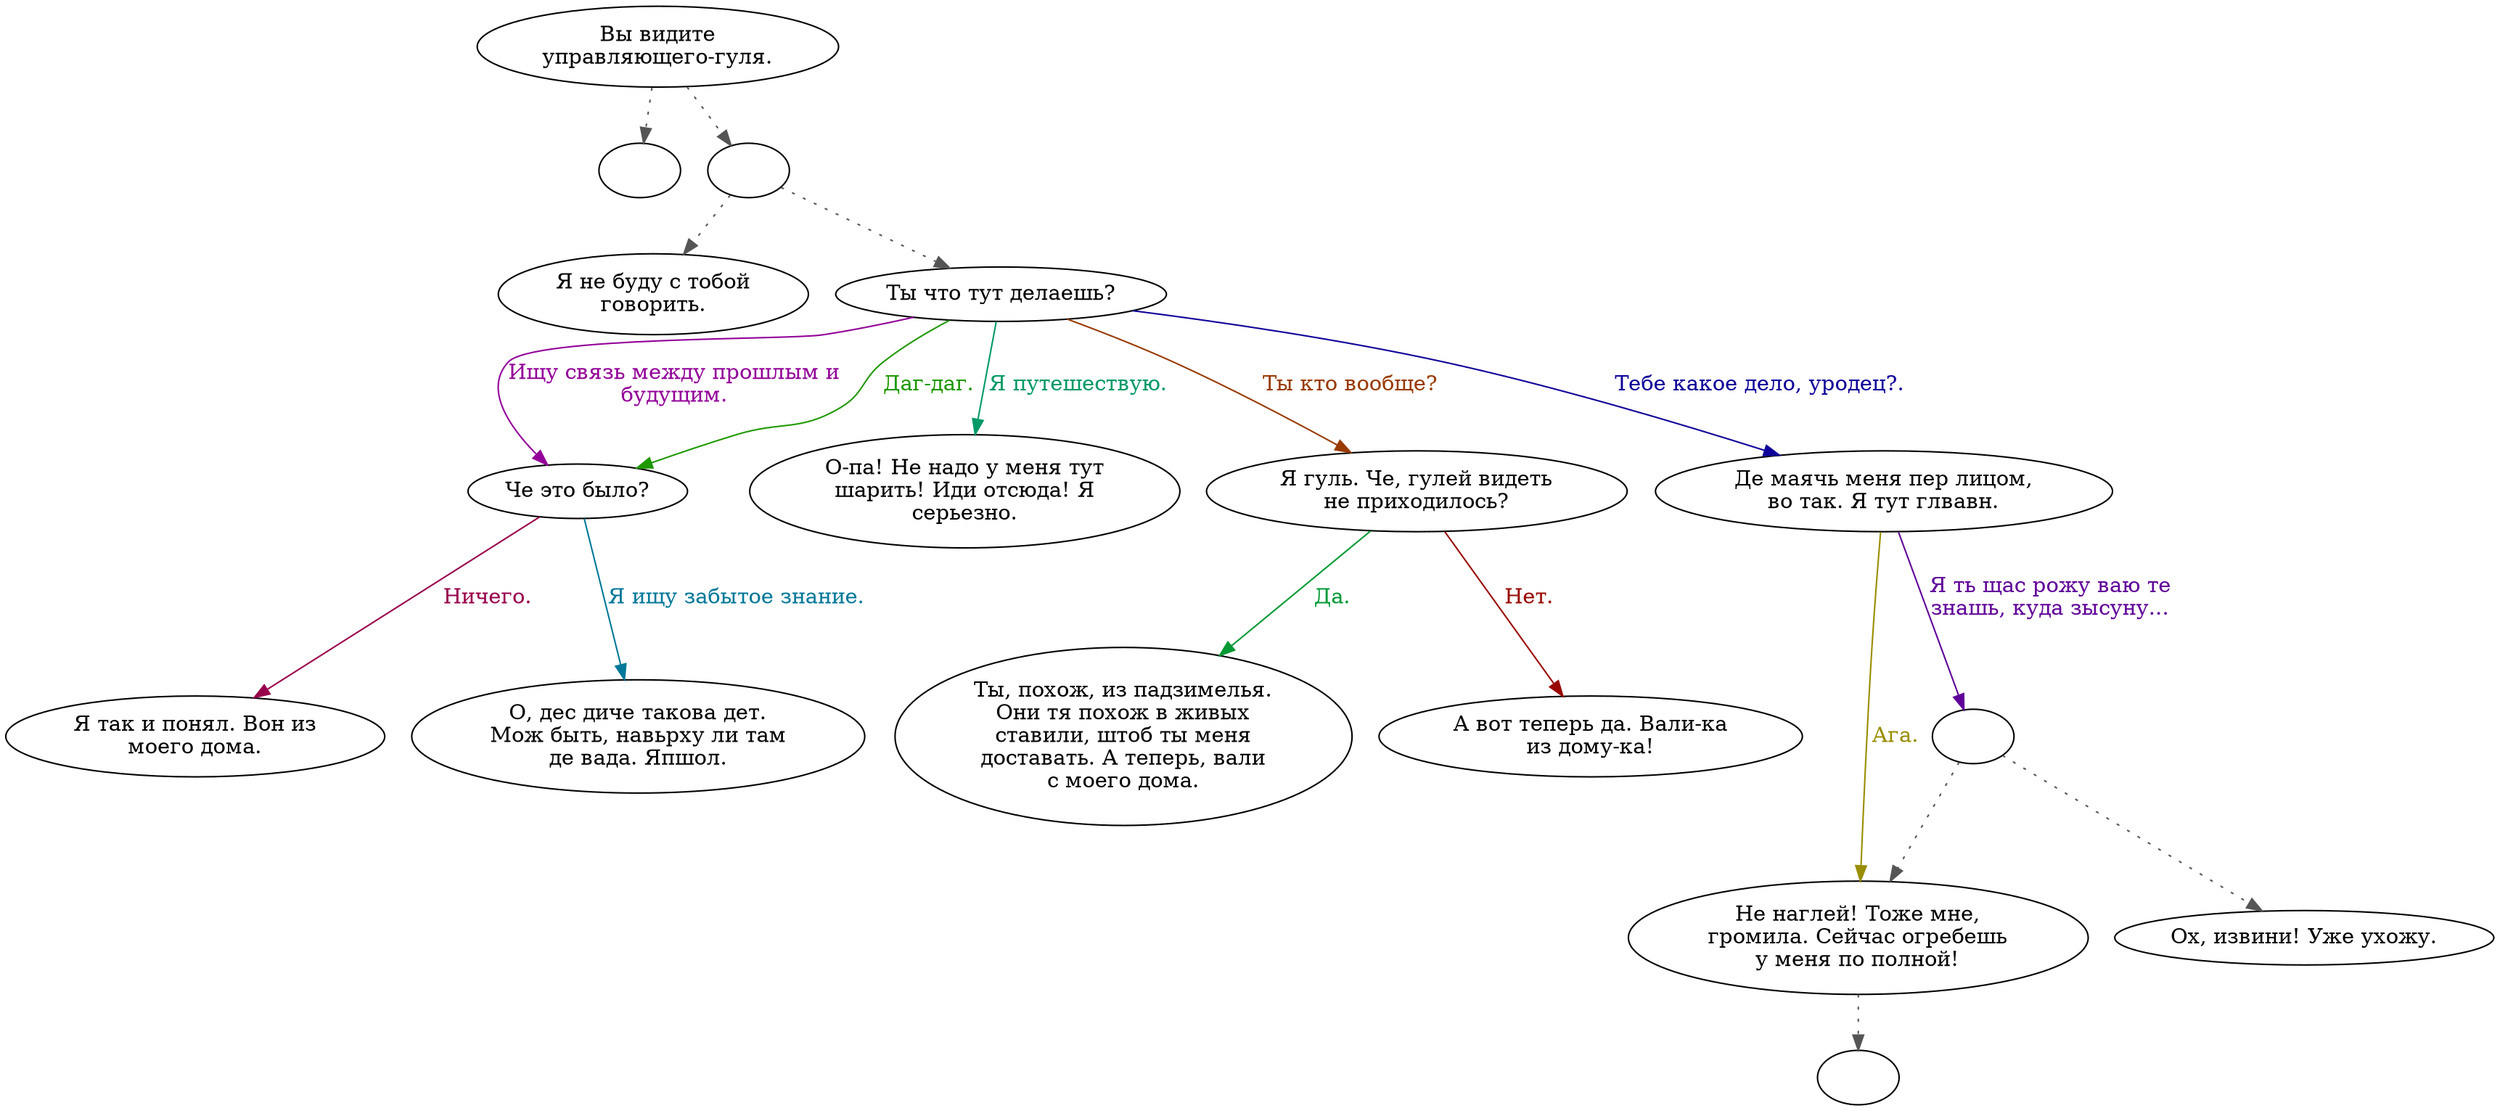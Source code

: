 digraph manager {
  "start" [style=filled       fillcolor="#FFFFFF"       color="#000000"]
  "start" -> "timeforwhat" [style=dotted color="#555555"]
  "start" -> "do_dialogue" [style=dotted color="#555555"]
  "start" [label="Вы видите\nуправляющего-гуля."]
  "timeforwhat" [style=filled       fillcolor="#FFFFFF"       color="#000000"]
  "timeforwhat" [label=""]
  "do_dialogue" [style=filled       fillcolor="#FFFFFF"       color="#000000"]
  "do_dialogue" -> "ghoul08" [style=dotted color="#555555"]
  "do_dialogue" -> "ghoul00" [style=dotted color="#555555"]
  "do_dialogue" [label=""]
  "ghoulcbt" [style=filled       fillcolor="#FFFFFF"       color="#000000"]
  "ghoulcbt" [label=""]
  "ghoul00" [style=filled       fillcolor="#FFFFFF"       color="#000000"]
  "ghoul00" [label="Ты что тут делаешь?"]
  "ghoul00" -> "ghoul01" [label="Ищу связь между прошлым и\nбудущим." color="#930099" fontcolor="#930099"]
  "ghoul00" -> "ghoul04" [label="Я путешествую." color="#009967" fontcolor="#009967"]
  "ghoul00" -> "ghoul09" [label="Ты кто вообще?" color="#993A00" fontcolor="#993A00"]
  "ghoul00" -> "ghoul05" [label="Тебе какое дело, уродец?." color="#0E0099" fontcolor="#0E0099"]
  "ghoul00" -> "ghoul01" [label="Даг-даг." color="#1F9900" fontcolor="#1F9900"]
  "ghoul01" [style=filled       fillcolor="#FFFFFF"       color="#000000"]
  "ghoul01" [label="Че это было?"]
  "ghoul01" -> "ghoul02" [label="Ничего." color="#99004C" fontcolor="#99004C"]
  "ghoul01" -> "ghoul03" [label="Я ищу забытое знание." color="#007899" fontcolor="#007899"]
  "ghoul02" [style=filled       fillcolor="#FFFFFF"       color="#000000"]
  "ghoul02" [label="Я так и понял. Вон из\nмоего дома."]
  "ghoul03" [style=filled       fillcolor="#FFFFFF"       color="#000000"]
  "ghoul03" [label="О, дес диче такова дет.\nМож быть, навьрху ли там\nде вада. Япшол."]
  "ghoul04" [style=filled       fillcolor="#FFFFFF"       color="#000000"]
  "ghoul04" [label="О-па! Не надо у меня тут\nшарить! Иди отсюда! Я\nсерьезно."]
  "ghoul05" [style=filled       fillcolor="#FFFFFF"       color="#000000"]
  "ghoul05" [label="Де маячь меня пер лицом,\nво так. Я тут глвавн."]
  "ghoul05" -> "ghoul07" [label="Ага." color="#998D00" fontcolor="#998D00"]
  "ghoul05" -> "ghoul05a" [label="Я ть щас рожу ваю те\nзнашь, куда зысуну..." color="#600099" fontcolor="#600099"]
  "ghoul05a" [style=filled       fillcolor="#FFFFFF"       color="#000000"]
  "ghoul05a" -> "ghoul06" [style=dotted color="#555555"]
  "ghoul05a" -> "ghoul07" [style=dotted color="#555555"]
  "ghoul05a" [label=""]
  "ghoul06" [style=filled       fillcolor="#FFFFFF"       color="#000000"]
  "ghoul06" [label="Ох, извини! Уже ухожу."]
  "ghoul07" [style=filled       fillcolor="#FFFFFF"       color="#000000"]
  "ghoul07" -> "ghoulcbt" [style=dotted color="#555555"]
  "ghoul07" [label="Не наглей! Тоже мне,\nгромила. Сейчас огребешь\nу меня по полной!"]
  "ghoul08" [style=filled       fillcolor="#FFFFFF"       color="#000000"]
  "ghoul08" [label="Я не буду с тобой\nговорить."]
  "ghoul09" [style=filled       fillcolor="#FFFFFF"       color="#000000"]
  "ghoul09" [label="Я гуль. Че, гулей видеть\nне приходилось?"]
  "ghoul09" -> "ghoul10" [label="Да." color="#009934" fontcolor="#009934"]
  "ghoul09" -> "ghoul11" [label="Нет." color="#990700" fontcolor="#990700"]
  "ghoul10" [style=filled       fillcolor="#FFFFFF"       color="#000000"]
  "ghoul10" [label="Ты, похож, из падзимелья.\nОни тя похож в живых\nставили, штоб ты меня\nдоставать. А теперь, вали\nс моего дома."]
  "ghoul11" [style=filled       fillcolor="#FFFFFF"       color="#000000"]
  "ghoul11" [label="А вот теперь да. Вали-ка\nиз дому-ка!"]
}